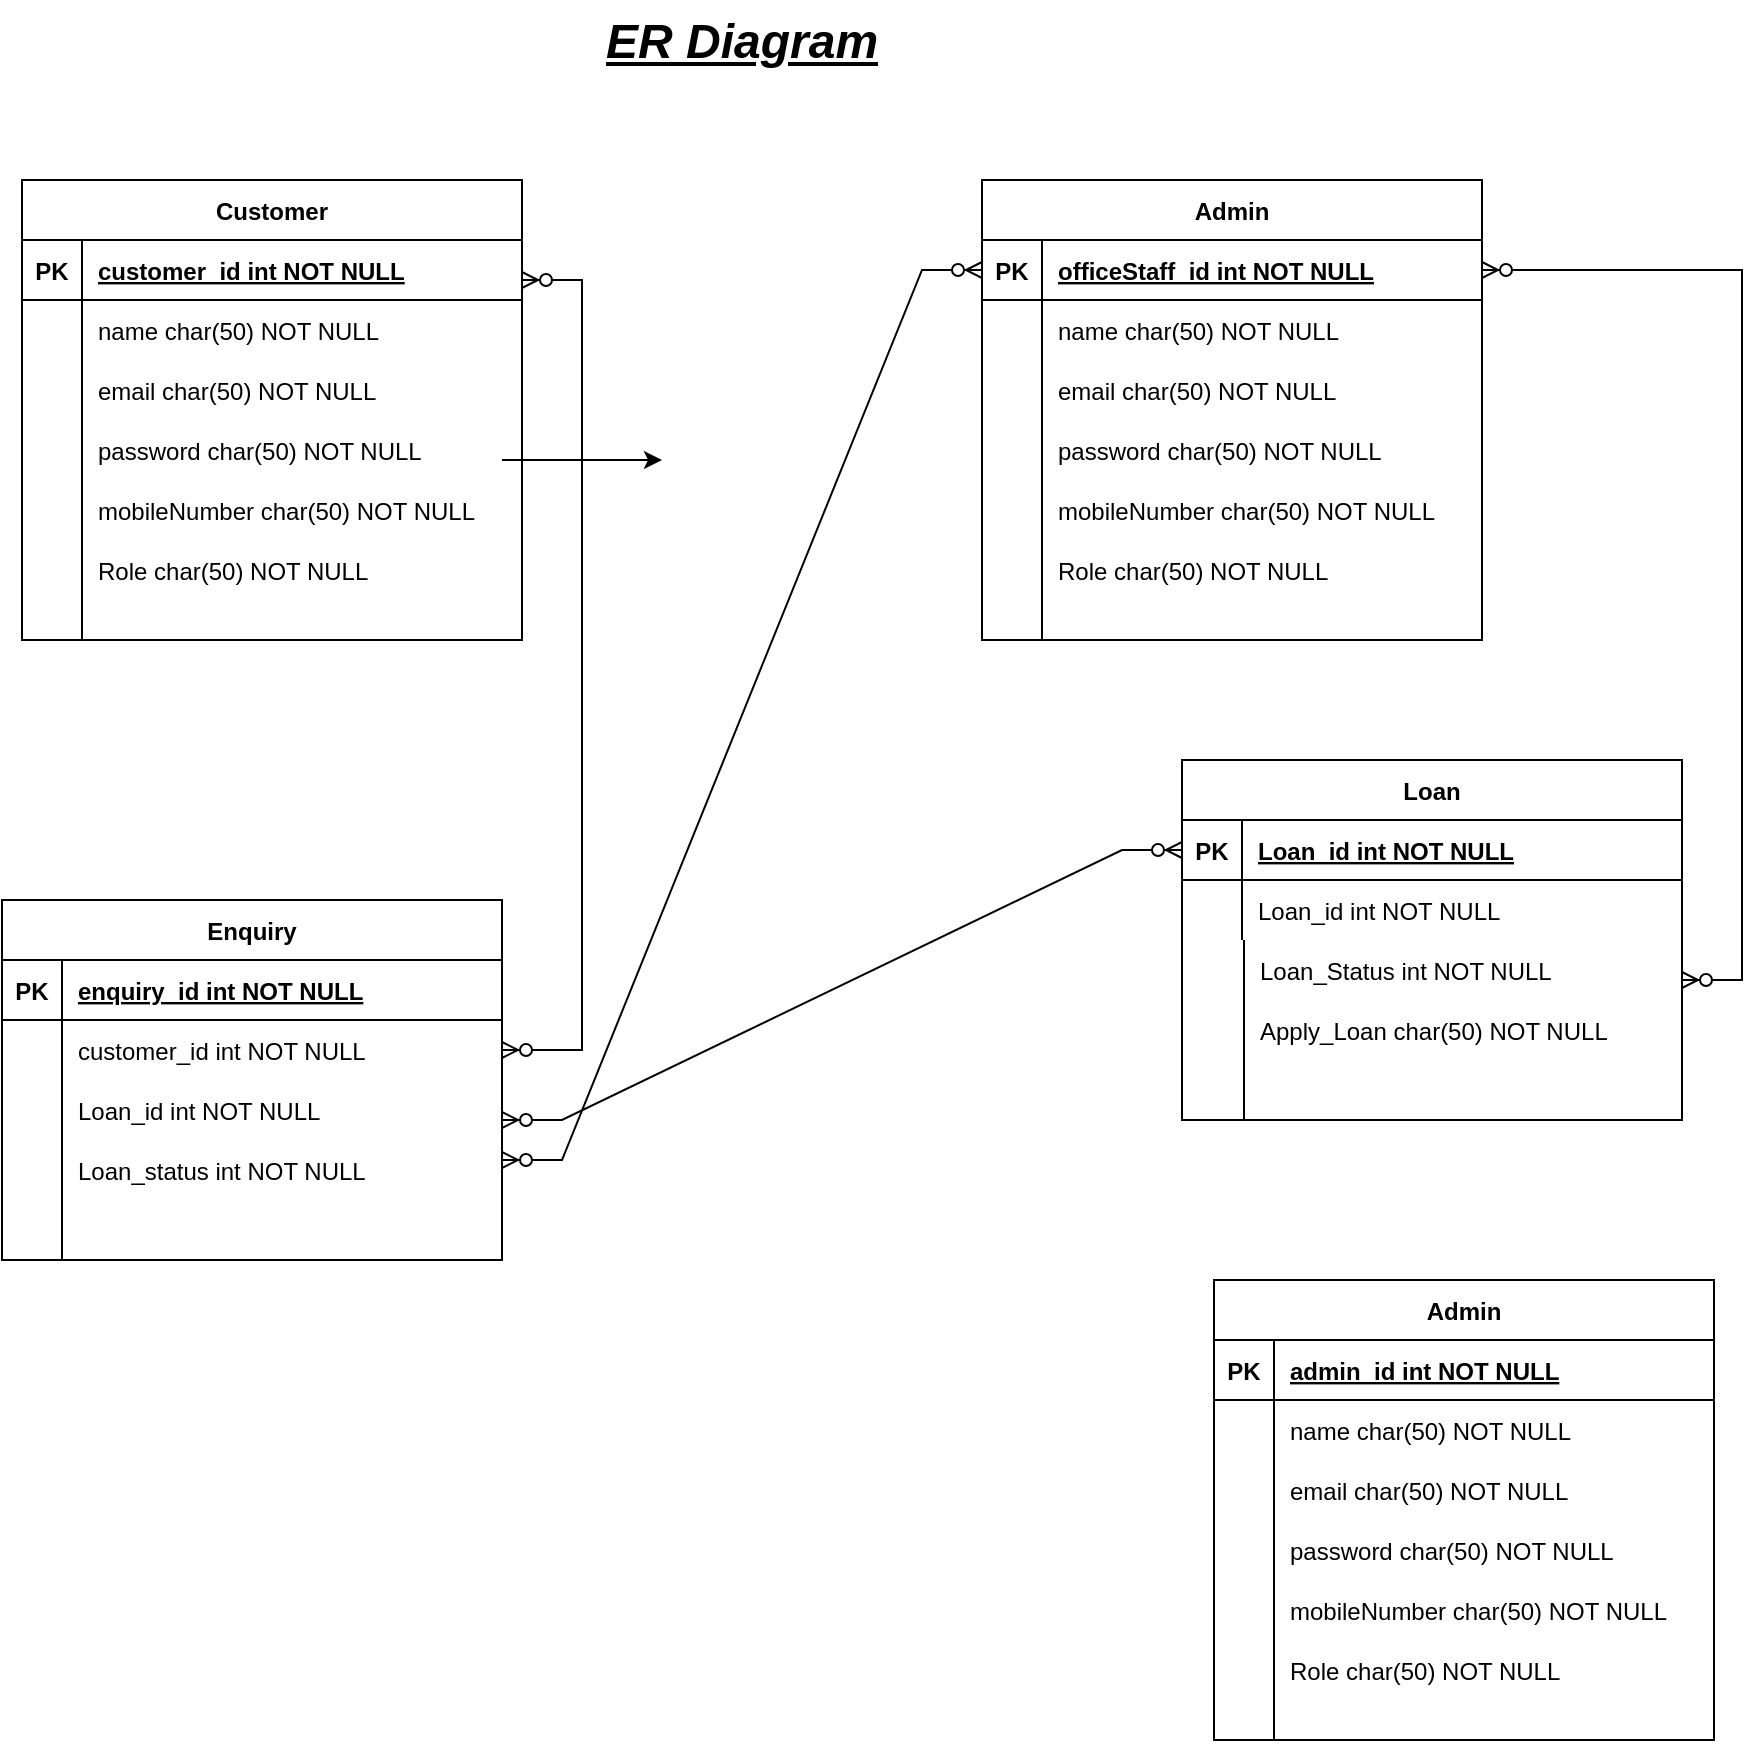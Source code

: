 <mxfile version="24.7.6">
  <diagram id="R2lEEEUBdFMjLlhIrx00" name="Page-1">
    <mxGraphModel dx="1050" dy="603" grid="1" gridSize="10" guides="1" tooltips="1" connect="1" arrows="1" fold="1" page="1" pageScale="1" pageWidth="850" pageHeight="1100" math="0" shadow="0" extFonts="Permanent Marker^https://fonts.googleapis.com/css?family=Permanent+Marker">
      <root>
        <mxCell id="0" />
        <mxCell id="1" parent="0" />
        <mxCell id="C-vyLk0tnHw3VtMMgP7b-23" value="Customer" style="shape=table;startSize=30;container=1;collapsible=1;childLayout=tableLayout;fixedRows=1;rowLines=0;fontStyle=1;align=center;resizeLast=1;" parent="1" vertex="1">
          <mxGeometry x="330" y="110" width="250" height="230" as="geometry" />
        </mxCell>
        <mxCell id="C-vyLk0tnHw3VtMMgP7b-24" value="" style="shape=partialRectangle;collapsible=0;dropTarget=0;pointerEvents=0;fillColor=none;points=[[0,0.5],[1,0.5]];portConstraint=eastwest;top=0;left=0;right=0;bottom=1;" parent="C-vyLk0tnHw3VtMMgP7b-23" vertex="1">
          <mxGeometry y="30" width="250" height="30" as="geometry" />
        </mxCell>
        <mxCell id="C-vyLk0tnHw3VtMMgP7b-25" value="PK" style="shape=partialRectangle;overflow=hidden;connectable=0;fillColor=none;top=0;left=0;bottom=0;right=0;fontStyle=1;" parent="C-vyLk0tnHw3VtMMgP7b-24" vertex="1">
          <mxGeometry width="30" height="30" as="geometry">
            <mxRectangle width="30" height="30" as="alternateBounds" />
          </mxGeometry>
        </mxCell>
        <mxCell id="C-vyLk0tnHw3VtMMgP7b-26" value="customer_id int NOT NULL " style="shape=partialRectangle;overflow=hidden;connectable=0;fillColor=none;top=0;left=0;bottom=0;right=0;align=left;spacingLeft=6;fontStyle=5;" parent="C-vyLk0tnHw3VtMMgP7b-24" vertex="1">
          <mxGeometry x="30" width="220" height="30" as="geometry">
            <mxRectangle width="220" height="30" as="alternateBounds" />
          </mxGeometry>
        </mxCell>
        <mxCell id="C-vyLk0tnHw3VtMMgP7b-27" value="" style="shape=partialRectangle;collapsible=0;dropTarget=0;pointerEvents=0;fillColor=none;points=[[0,0.5],[1,0.5]];portConstraint=eastwest;top=0;left=0;right=0;bottom=0;" parent="C-vyLk0tnHw3VtMMgP7b-23" vertex="1">
          <mxGeometry y="60" width="250" height="30" as="geometry" />
        </mxCell>
        <mxCell id="C-vyLk0tnHw3VtMMgP7b-28" value="" style="shape=partialRectangle;overflow=hidden;connectable=0;fillColor=none;top=0;left=0;bottom=0;right=0;" parent="C-vyLk0tnHw3VtMMgP7b-27" vertex="1">
          <mxGeometry width="30" height="30" as="geometry">
            <mxRectangle width="30" height="30" as="alternateBounds" />
          </mxGeometry>
        </mxCell>
        <mxCell id="C-vyLk0tnHw3VtMMgP7b-29" value="name char(50) NOT NULL" style="shape=partialRectangle;overflow=hidden;connectable=0;fillColor=none;top=0;left=0;bottom=0;right=0;align=left;spacingLeft=6;" parent="C-vyLk0tnHw3VtMMgP7b-27" vertex="1">
          <mxGeometry x="30" width="220" height="30" as="geometry">
            <mxRectangle width="220" height="30" as="alternateBounds" />
          </mxGeometry>
        </mxCell>
        <mxCell id="MryC3uR7hv27_zNgOWuD-1" value="" style="shape=partialRectangle;collapsible=0;dropTarget=0;pointerEvents=0;fillColor=none;points=[[0,0.5],[1,0.5]];portConstraint=eastwest;top=0;left=0;right=0;bottom=0;" parent="1" vertex="1">
          <mxGeometry x="330" y="200" width="250" height="30" as="geometry" />
        </mxCell>
        <mxCell id="MryC3uR7hv27_zNgOWuD-2" value="" style="shape=partialRectangle;overflow=hidden;connectable=0;fillColor=none;top=0;left=0;bottom=0;right=0;" parent="MryC3uR7hv27_zNgOWuD-1" vertex="1">
          <mxGeometry width="30" height="30" as="geometry">
            <mxRectangle width="30" height="30" as="alternateBounds" />
          </mxGeometry>
        </mxCell>
        <mxCell id="MryC3uR7hv27_zNgOWuD-3" value="email char(50) NOT NULL" style="shape=partialRectangle;overflow=hidden;connectable=0;fillColor=none;top=0;left=0;bottom=0;right=0;align=left;spacingLeft=6;" parent="MryC3uR7hv27_zNgOWuD-1" vertex="1">
          <mxGeometry x="30" width="220" height="30" as="geometry">
            <mxRectangle width="220" height="30" as="alternateBounds" />
          </mxGeometry>
        </mxCell>
        <mxCell id="MryC3uR7hv27_zNgOWuD-4" value="" style="shape=partialRectangle;collapsible=0;dropTarget=0;pointerEvents=0;fillColor=none;points=[[0,0.5],[1,0.5]];portConstraint=eastwest;top=0;left=0;right=0;bottom=0;" parent="1" vertex="1">
          <mxGeometry x="330" y="230" width="250" height="30" as="geometry" />
        </mxCell>
        <mxCell id="MryC3uR7hv27_zNgOWuD-5" value="" style="shape=partialRectangle;overflow=hidden;connectable=0;fillColor=none;top=0;left=0;bottom=0;right=0;" parent="MryC3uR7hv27_zNgOWuD-4" vertex="1">
          <mxGeometry width="30" height="30" as="geometry">
            <mxRectangle width="30" height="30" as="alternateBounds" />
          </mxGeometry>
        </mxCell>
        <mxCell id="MryC3uR7hv27_zNgOWuD-6" value="password char(50) NOT NULL" style="shape=partialRectangle;overflow=hidden;connectable=0;fillColor=none;top=0;left=0;bottom=0;right=0;align=left;spacingLeft=6;" parent="MryC3uR7hv27_zNgOWuD-4" vertex="1">
          <mxGeometry x="30" width="220" height="30" as="geometry">
            <mxRectangle width="220" height="30" as="alternateBounds" />
          </mxGeometry>
        </mxCell>
        <mxCell id="MryC3uR7hv27_zNgOWuD-7" value="" style="shape=partialRectangle;collapsible=0;dropTarget=0;pointerEvents=0;fillColor=none;points=[[0,0.5],[1,0.5]];portConstraint=eastwest;top=0;left=0;right=0;bottom=0;" parent="1" vertex="1">
          <mxGeometry x="330" y="260" width="250" height="30" as="geometry" />
        </mxCell>
        <mxCell id="MryC3uR7hv27_zNgOWuD-8" value="" style="shape=partialRectangle;overflow=hidden;connectable=0;fillColor=none;top=0;left=0;bottom=0;right=0;" parent="MryC3uR7hv27_zNgOWuD-7" vertex="1">
          <mxGeometry width="30" height="30" as="geometry">
            <mxRectangle width="30" height="30" as="alternateBounds" />
          </mxGeometry>
        </mxCell>
        <mxCell id="MryC3uR7hv27_zNgOWuD-9" value="mobileNumber char(50) NOT NULL" style="shape=partialRectangle;overflow=hidden;connectable=0;fillColor=none;top=0;left=0;bottom=0;right=0;align=left;spacingLeft=6;" parent="MryC3uR7hv27_zNgOWuD-7" vertex="1">
          <mxGeometry x="30" width="220" height="30" as="geometry">
            <mxRectangle width="220" height="30" as="alternateBounds" />
          </mxGeometry>
        </mxCell>
        <mxCell id="MryC3uR7hv27_zNgOWuD-10" value="" style="shape=partialRectangle;collapsible=0;dropTarget=0;pointerEvents=0;fillColor=none;points=[[0,0.5],[1,0.5]];portConstraint=eastwest;top=0;left=0;right=0;bottom=0;" parent="1" vertex="1">
          <mxGeometry x="330" y="290" width="250" height="30" as="geometry" />
        </mxCell>
        <mxCell id="MryC3uR7hv27_zNgOWuD-11" value="" style="shape=partialRectangle;overflow=hidden;connectable=0;fillColor=none;top=0;left=0;bottom=0;right=0;" parent="MryC3uR7hv27_zNgOWuD-10" vertex="1">
          <mxGeometry width="30" height="30" as="geometry">
            <mxRectangle width="30" height="30" as="alternateBounds" />
          </mxGeometry>
        </mxCell>
        <mxCell id="MryC3uR7hv27_zNgOWuD-12" value="Role char(50) NOT NULL" style="shape=partialRectangle;overflow=hidden;connectable=0;fillColor=none;top=0;left=0;bottom=0;right=0;align=left;spacingLeft=6;" parent="MryC3uR7hv27_zNgOWuD-10" vertex="1">
          <mxGeometry x="30" width="220" height="30" as="geometry">
            <mxRectangle width="220" height="30" as="alternateBounds" />
          </mxGeometry>
        </mxCell>
        <mxCell id="MryC3uR7hv27_zNgOWuD-14" value="" style="endArrow=none;html=1;rounded=0;" parent="1" edge="1">
          <mxGeometry width="50" height="50" relative="1" as="geometry">
            <mxPoint x="360" y="340" as="sourcePoint" />
            <mxPoint x="360" y="200" as="targetPoint" />
          </mxGeometry>
        </mxCell>
        <mxCell id="MryC3uR7hv27_zNgOWuD-43" value="Admin" style="shape=table;startSize=30;container=1;collapsible=1;childLayout=tableLayout;fixedRows=1;rowLines=0;fontStyle=1;align=center;resizeLast=1;" parent="1" vertex="1">
          <mxGeometry x="810" y="110" width="250" height="230" as="geometry" />
        </mxCell>
        <mxCell id="MryC3uR7hv27_zNgOWuD-44" value="" style="shape=partialRectangle;collapsible=0;dropTarget=0;pointerEvents=0;fillColor=none;points=[[0,0.5],[1,0.5]];portConstraint=eastwest;top=0;left=0;right=0;bottom=1;" parent="MryC3uR7hv27_zNgOWuD-43" vertex="1">
          <mxGeometry y="30" width="250" height="30" as="geometry" />
        </mxCell>
        <mxCell id="MryC3uR7hv27_zNgOWuD-45" value="PK" style="shape=partialRectangle;overflow=hidden;connectable=0;fillColor=none;top=0;left=0;bottom=0;right=0;fontStyle=1;" parent="MryC3uR7hv27_zNgOWuD-44" vertex="1">
          <mxGeometry width="30" height="30" as="geometry">
            <mxRectangle width="30" height="30" as="alternateBounds" />
          </mxGeometry>
        </mxCell>
        <mxCell id="MryC3uR7hv27_zNgOWuD-46" value="officeStaff_id int NOT NULL " style="shape=partialRectangle;overflow=hidden;connectable=0;fillColor=none;top=0;left=0;bottom=0;right=0;align=left;spacingLeft=6;fontStyle=5;" parent="MryC3uR7hv27_zNgOWuD-44" vertex="1">
          <mxGeometry x="30" width="220" height="30" as="geometry">
            <mxRectangle width="220" height="30" as="alternateBounds" />
          </mxGeometry>
        </mxCell>
        <mxCell id="MryC3uR7hv27_zNgOWuD-47" value="" style="shape=partialRectangle;collapsible=0;dropTarget=0;pointerEvents=0;fillColor=none;points=[[0,0.5],[1,0.5]];portConstraint=eastwest;top=0;left=0;right=0;bottom=0;" parent="MryC3uR7hv27_zNgOWuD-43" vertex="1">
          <mxGeometry y="60" width="250" height="30" as="geometry" />
        </mxCell>
        <mxCell id="MryC3uR7hv27_zNgOWuD-48" value="" style="shape=partialRectangle;overflow=hidden;connectable=0;fillColor=none;top=0;left=0;bottom=0;right=0;" parent="MryC3uR7hv27_zNgOWuD-47" vertex="1">
          <mxGeometry width="30" height="30" as="geometry">
            <mxRectangle width="30" height="30" as="alternateBounds" />
          </mxGeometry>
        </mxCell>
        <mxCell id="MryC3uR7hv27_zNgOWuD-49" value="name char(50) NOT NULL" style="shape=partialRectangle;overflow=hidden;connectable=0;fillColor=none;top=0;left=0;bottom=0;right=0;align=left;spacingLeft=6;" parent="MryC3uR7hv27_zNgOWuD-47" vertex="1">
          <mxGeometry x="30" width="220" height="30" as="geometry">
            <mxRectangle width="220" height="30" as="alternateBounds" />
          </mxGeometry>
        </mxCell>
        <mxCell id="MryC3uR7hv27_zNgOWuD-50" value="" style="shape=partialRectangle;collapsible=0;dropTarget=0;pointerEvents=0;fillColor=none;points=[[0,0.5],[1,0.5]];portConstraint=eastwest;top=0;left=0;right=0;bottom=0;" parent="1" vertex="1">
          <mxGeometry x="810" y="200" width="250" height="30" as="geometry" />
        </mxCell>
        <mxCell id="MryC3uR7hv27_zNgOWuD-51" value="" style="shape=partialRectangle;overflow=hidden;connectable=0;fillColor=none;top=0;left=0;bottom=0;right=0;" parent="MryC3uR7hv27_zNgOWuD-50" vertex="1">
          <mxGeometry width="30" height="30" as="geometry">
            <mxRectangle width="30" height="30" as="alternateBounds" />
          </mxGeometry>
        </mxCell>
        <mxCell id="MryC3uR7hv27_zNgOWuD-52" value="email char(50) NOT NULL" style="shape=partialRectangle;overflow=hidden;connectable=0;fillColor=none;top=0;left=0;bottom=0;right=0;align=left;spacingLeft=6;" parent="MryC3uR7hv27_zNgOWuD-50" vertex="1">
          <mxGeometry x="30" width="220" height="30" as="geometry">
            <mxRectangle width="220" height="30" as="alternateBounds" />
          </mxGeometry>
        </mxCell>
        <mxCell id="MryC3uR7hv27_zNgOWuD-53" value="" style="shape=partialRectangle;collapsible=0;dropTarget=0;pointerEvents=0;fillColor=none;points=[[0,0.5],[1,0.5]];portConstraint=eastwest;top=0;left=0;right=0;bottom=0;" parent="1" vertex="1">
          <mxGeometry x="810" y="230" width="250" height="30" as="geometry" />
        </mxCell>
        <mxCell id="MryC3uR7hv27_zNgOWuD-54" value="" style="shape=partialRectangle;overflow=hidden;connectable=0;fillColor=none;top=0;left=0;bottom=0;right=0;" parent="MryC3uR7hv27_zNgOWuD-53" vertex="1">
          <mxGeometry width="30" height="30" as="geometry">
            <mxRectangle width="30" height="30" as="alternateBounds" />
          </mxGeometry>
        </mxCell>
        <mxCell id="MryC3uR7hv27_zNgOWuD-55" value="password char(50) NOT NULL" style="shape=partialRectangle;overflow=hidden;connectable=0;fillColor=none;top=0;left=0;bottom=0;right=0;align=left;spacingLeft=6;" parent="MryC3uR7hv27_zNgOWuD-53" vertex="1">
          <mxGeometry x="30" width="220" height="30" as="geometry">
            <mxRectangle width="220" height="30" as="alternateBounds" />
          </mxGeometry>
        </mxCell>
        <mxCell id="MryC3uR7hv27_zNgOWuD-56" value="" style="shape=partialRectangle;collapsible=0;dropTarget=0;pointerEvents=0;fillColor=none;points=[[0,0.5],[1,0.5]];portConstraint=eastwest;top=0;left=0;right=0;bottom=0;" parent="1" vertex="1">
          <mxGeometry x="810" y="260" width="250" height="30" as="geometry" />
        </mxCell>
        <mxCell id="MryC3uR7hv27_zNgOWuD-57" value="" style="shape=partialRectangle;overflow=hidden;connectable=0;fillColor=none;top=0;left=0;bottom=0;right=0;" parent="MryC3uR7hv27_zNgOWuD-56" vertex="1">
          <mxGeometry width="30" height="30" as="geometry">
            <mxRectangle width="30" height="30" as="alternateBounds" />
          </mxGeometry>
        </mxCell>
        <mxCell id="MryC3uR7hv27_zNgOWuD-58" value="mobileNumber char(50) NOT NULL" style="shape=partialRectangle;overflow=hidden;connectable=0;fillColor=none;top=0;left=0;bottom=0;right=0;align=left;spacingLeft=6;" parent="MryC3uR7hv27_zNgOWuD-56" vertex="1">
          <mxGeometry x="30" width="220" height="30" as="geometry">
            <mxRectangle width="220" height="30" as="alternateBounds" />
          </mxGeometry>
        </mxCell>
        <mxCell id="MryC3uR7hv27_zNgOWuD-59" value="" style="shape=partialRectangle;collapsible=0;dropTarget=0;pointerEvents=0;fillColor=none;points=[[0,0.5],[1,0.5]];portConstraint=eastwest;top=0;left=0;right=0;bottom=0;" parent="1" vertex="1">
          <mxGeometry x="810" y="290" width="250" height="30" as="geometry" />
        </mxCell>
        <mxCell id="MryC3uR7hv27_zNgOWuD-60" value="" style="shape=partialRectangle;overflow=hidden;connectable=0;fillColor=none;top=0;left=0;bottom=0;right=0;" parent="MryC3uR7hv27_zNgOWuD-59" vertex="1">
          <mxGeometry width="30" height="30" as="geometry">
            <mxRectangle width="30" height="30" as="alternateBounds" />
          </mxGeometry>
        </mxCell>
        <mxCell id="MryC3uR7hv27_zNgOWuD-61" value="Role char(50) NOT NULL" style="shape=partialRectangle;overflow=hidden;connectable=0;fillColor=none;top=0;left=0;bottom=0;right=0;align=left;spacingLeft=6;" parent="MryC3uR7hv27_zNgOWuD-59" vertex="1">
          <mxGeometry x="30" width="220" height="30" as="geometry">
            <mxRectangle width="220" height="30" as="alternateBounds" />
          </mxGeometry>
        </mxCell>
        <mxCell id="MryC3uR7hv27_zNgOWuD-62" value="" style="endArrow=none;html=1;rounded=0;" parent="1" edge="1">
          <mxGeometry width="50" height="50" relative="1" as="geometry">
            <mxPoint x="840" y="340" as="sourcePoint" />
            <mxPoint x="840" y="200" as="targetPoint" />
          </mxGeometry>
        </mxCell>
        <mxCell id="MryC3uR7hv27_zNgOWuD-64" value="Admin" style="shape=table;startSize=30;container=1;collapsible=1;childLayout=tableLayout;fixedRows=1;rowLines=0;fontStyle=1;align=center;resizeLast=1;" parent="1" vertex="1">
          <mxGeometry x="926" y="660" width="250" height="230" as="geometry" />
        </mxCell>
        <mxCell id="MryC3uR7hv27_zNgOWuD-65" value="" style="shape=partialRectangle;collapsible=0;dropTarget=0;pointerEvents=0;fillColor=none;points=[[0,0.5],[1,0.5]];portConstraint=eastwest;top=0;left=0;right=0;bottom=1;" parent="MryC3uR7hv27_zNgOWuD-64" vertex="1">
          <mxGeometry y="30" width="250" height="30" as="geometry" />
        </mxCell>
        <mxCell id="MryC3uR7hv27_zNgOWuD-66" value="PK" style="shape=partialRectangle;overflow=hidden;connectable=0;fillColor=none;top=0;left=0;bottom=0;right=0;fontStyle=1;" parent="MryC3uR7hv27_zNgOWuD-65" vertex="1">
          <mxGeometry width="30" height="30" as="geometry">
            <mxRectangle width="30" height="30" as="alternateBounds" />
          </mxGeometry>
        </mxCell>
        <mxCell id="MryC3uR7hv27_zNgOWuD-67" value="admin_id int NOT NULL " style="shape=partialRectangle;overflow=hidden;connectable=0;fillColor=none;top=0;left=0;bottom=0;right=0;align=left;spacingLeft=6;fontStyle=5;" parent="MryC3uR7hv27_zNgOWuD-65" vertex="1">
          <mxGeometry x="30" width="220" height="30" as="geometry">
            <mxRectangle width="220" height="30" as="alternateBounds" />
          </mxGeometry>
        </mxCell>
        <mxCell id="MryC3uR7hv27_zNgOWuD-68" value="" style="shape=partialRectangle;collapsible=0;dropTarget=0;pointerEvents=0;fillColor=none;points=[[0,0.5],[1,0.5]];portConstraint=eastwest;top=0;left=0;right=0;bottom=0;" parent="MryC3uR7hv27_zNgOWuD-64" vertex="1">
          <mxGeometry y="60" width="250" height="30" as="geometry" />
        </mxCell>
        <mxCell id="MryC3uR7hv27_zNgOWuD-69" value="" style="shape=partialRectangle;overflow=hidden;connectable=0;fillColor=none;top=0;left=0;bottom=0;right=0;" parent="MryC3uR7hv27_zNgOWuD-68" vertex="1">
          <mxGeometry width="30" height="30" as="geometry">
            <mxRectangle width="30" height="30" as="alternateBounds" />
          </mxGeometry>
        </mxCell>
        <mxCell id="MryC3uR7hv27_zNgOWuD-70" value="name char(50) NOT NULL" style="shape=partialRectangle;overflow=hidden;connectable=0;fillColor=none;top=0;left=0;bottom=0;right=0;align=left;spacingLeft=6;" parent="MryC3uR7hv27_zNgOWuD-68" vertex="1">
          <mxGeometry x="30" width="220" height="30" as="geometry">
            <mxRectangle width="220" height="30" as="alternateBounds" />
          </mxGeometry>
        </mxCell>
        <mxCell id="MryC3uR7hv27_zNgOWuD-71" value="" style="shape=partialRectangle;collapsible=0;dropTarget=0;pointerEvents=0;fillColor=none;points=[[0,0.5],[1,0.5]];portConstraint=eastwest;top=0;left=0;right=0;bottom=0;" parent="1" vertex="1">
          <mxGeometry x="926" y="750" width="250" height="30" as="geometry" />
        </mxCell>
        <mxCell id="MryC3uR7hv27_zNgOWuD-72" value="" style="shape=partialRectangle;overflow=hidden;connectable=0;fillColor=none;top=0;left=0;bottom=0;right=0;" parent="MryC3uR7hv27_zNgOWuD-71" vertex="1">
          <mxGeometry width="30" height="30" as="geometry">
            <mxRectangle width="30" height="30" as="alternateBounds" />
          </mxGeometry>
        </mxCell>
        <mxCell id="MryC3uR7hv27_zNgOWuD-73" value="email char(50) NOT NULL" style="shape=partialRectangle;overflow=hidden;connectable=0;fillColor=none;top=0;left=0;bottom=0;right=0;align=left;spacingLeft=6;" parent="MryC3uR7hv27_zNgOWuD-71" vertex="1">
          <mxGeometry x="30" width="220" height="30" as="geometry">
            <mxRectangle width="220" height="30" as="alternateBounds" />
          </mxGeometry>
        </mxCell>
        <mxCell id="MryC3uR7hv27_zNgOWuD-74" value="" style="shape=partialRectangle;collapsible=0;dropTarget=0;pointerEvents=0;fillColor=none;points=[[0,0.5],[1,0.5]];portConstraint=eastwest;top=0;left=0;right=0;bottom=0;" parent="1" vertex="1">
          <mxGeometry x="926" y="780" width="250" height="30" as="geometry" />
        </mxCell>
        <mxCell id="MryC3uR7hv27_zNgOWuD-75" value="" style="shape=partialRectangle;overflow=hidden;connectable=0;fillColor=none;top=0;left=0;bottom=0;right=0;" parent="MryC3uR7hv27_zNgOWuD-74" vertex="1">
          <mxGeometry width="30" height="30" as="geometry">
            <mxRectangle width="30" height="30" as="alternateBounds" />
          </mxGeometry>
        </mxCell>
        <mxCell id="MryC3uR7hv27_zNgOWuD-76" value="password char(50) NOT NULL" style="shape=partialRectangle;overflow=hidden;connectable=0;fillColor=none;top=0;left=0;bottom=0;right=0;align=left;spacingLeft=6;" parent="MryC3uR7hv27_zNgOWuD-74" vertex="1">
          <mxGeometry x="30" width="220" height="30" as="geometry">
            <mxRectangle width="220" height="30" as="alternateBounds" />
          </mxGeometry>
        </mxCell>
        <mxCell id="MryC3uR7hv27_zNgOWuD-77" value="" style="shape=partialRectangle;collapsible=0;dropTarget=0;pointerEvents=0;fillColor=none;points=[[0,0.5],[1,0.5]];portConstraint=eastwest;top=0;left=0;right=0;bottom=0;" parent="1" vertex="1">
          <mxGeometry x="926" y="810" width="250" height="30" as="geometry" />
        </mxCell>
        <mxCell id="MryC3uR7hv27_zNgOWuD-78" value="" style="shape=partialRectangle;overflow=hidden;connectable=0;fillColor=none;top=0;left=0;bottom=0;right=0;" parent="MryC3uR7hv27_zNgOWuD-77" vertex="1">
          <mxGeometry width="30" height="30" as="geometry">
            <mxRectangle width="30" height="30" as="alternateBounds" />
          </mxGeometry>
        </mxCell>
        <mxCell id="MryC3uR7hv27_zNgOWuD-79" value="mobileNumber char(50) NOT NULL" style="shape=partialRectangle;overflow=hidden;connectable=0;fillColor=none;top=0;left=0;bottom=0;right=0;align=left;spacingLeft=6;" parent="MryC3uR7hv27_zNgOWuD-77" vertex="1">
          <mxGeometry x="30" width="220" height="30" as="geometry">
            <mxRectangle width="220" height="30" as="alternateBounds" />
          </mxGeometry>
        </mxCell>
        <mxCell id="MryC3uR7hv27_zNgOWuD-80" value="" style="shape=partialRectangle;collapsible=0;dropTarget=0;pointerEvents=0;fillColor=none;points=[[0,0.5],[1,0.5]];portConstraint=eastwest;top=0;left=0;right=0;bottom=0;" parent="1" vertex="1">
          <mxGeometry x="926" y="840" width="250" height="30" as="geometry" />
        </mxCell>
        <mxCell id="MryC3uR7hv27_zNgOWuD-81" value="" style="shape=partialRectangle;overflow=hidden;connectable=0;fillColor=none;top=0;left=0;bottom=0;right=0;" parent="MryC3uR7hv27_zNgOWuD-80" vertex="1">
          <mxGeometry width="30" height="30" as="geometry">
            <mxRectangle width="30" height="30" as="alternateBounds" />
          </mxGeometry>
        </mxCell>
        <mxCell id="MryC3uR7hv27_zNgOWuD-82" value="Role char(50) NOT NULL" style="shape=partialRectangle;overflow=hidden;connectable=0;fillColor=none;top=0;left=0;bottom=0;right=0;align=left;spacingLeft=6;" parent="MryC3uR7hv27_zNgOWuD-80" vertex="1">
          <mxGeometry x="30" width="220" height="30" as="geometry">
            <mxRectangle width="220" height="30" as="alternateBounds" />
          </mxGeometry>
        </mxCell>
        <mxCell id="MryC3uR7hv27_zNgOWuD-83" value="" style="endArrow=none;html=1;rounded=0;" parent="1" edge="1">
          <mxGeometry width="50" height="50" relative="1" as="geometry">
            <mxPoint x="956" y="890" as="sourcePoint" />
            <mxPoint x="956" y="750" as="targetPoint" />
          </mxGeometry>
        </mxCell>
        <mxCell id="MryC3uR7hv27_zNgOWuD-84" value="Enquiry" style="shape=table;startSize=30;container=1;collapsible=1;childLayout=tableLayout;fixedRows=1;rowLines=0;fontStyle=1;align=center;resizeLast=1;" parent="1" vertex="1">
          <mxGeometry x="320" y="470" width="250" height="180" as="geometry" />
        </mxCell>
        <mxCell id="MryC3uR7hv27_zNgOWuD-85" value="" style="shape=partialRectangle;collapsible=0;dropTarget=0;pointerEvents=0;fillColor=none;points=[[0,0.5],[1,0.5]];portConstraint=eastwest;top=0;left=0;right=0;bottom=1;" parent="MryC3uR7hv27_zNgOWuD-84" vertex="1">
          <mxGeometry y="30" width="250" height="30" as="geometry" />
        </mxCell>
        <mxCell id="MryC3uR7hv27_zNgOWuD-86" value="PK" style="shape=partialRectangle;overflow=hidden;connectable=0;fillColor=none;top=0;left=0;bottom=0;right=0;fontStyle=1;" parent="MryC3uR7hv27_zNgOWuD-85" vertex="1">
          <mxGeometry width="30" height="30" as="geometry">
            <mxRectangle width="30" height="30" as="alternateBounds" />
          </mxGeometry>
        </mxCell>
        <mxCell id="MryC3uR7hv27_zNgOWuD-87" value="enquiry_id int NOT NULL " style="shape=partialRectangle;overflow=hidden;connectable=0;fillColor=none;top=0;left=0;bottom=0;right=0;align=left;spacingLeft=6;fontStyle=5;" parent="MryC3uR7hv27_zNgOWuD-85" vertex="1">
          <mxGeometry x="30" width="220" height="30" as="geometry">
            <mxRectangle width="220" height="30" as="alternateBounds" />
          </mxGeometry>
        </mxCell>
        <mxCell id="MryC3uR7hv27_zNgOWuD-88" value="" style="shape=partialRectangle;collapsible=0;dropTarget=0;pointerEvents=0;fillColor=none;points=[[0,0.5],[1,0.5]];portConstraint=eastwest;top=0;left=0;right=0;bottom=0;" parent="MryC3uR7hv27_zNgOWuD-84" vertex="1">
          <mxGeometry y="60" width="250" height="30" as="geometry" />
        </mxCell>
        <mxCell id="MryC3uR7hv27_zNgOWuD-89" value="" style="shape=partialRectangle;overflow=hidden;connectable=0;fillColor=none;top=0;left=0;bottom=0;right=0;" parent="MryC3uR7hv27_zNgOWuD-88" vertex="1">
          <mxGeometry width="30" height="30" as="geometry">
            <mxRectangle width="30" height="30" as="alternateBounds" />
          </mxGeometry>
        </mxCell>
        <mxCell id="MryC3uR7hv27_zNgOWuD-90" value="customer_id int NOT NULL" style="shape=partialRectangle;overflow=hidden;connectable=0;fillColor=none;top=0;left=0;bottom=0;right=0;align=left;spacingLeft=6;" parent="MryC3uR7hv27_zNgOWuD-88" vertex="1">
          <mxGeometry x="30" width="220" height="30" as="geometry">
            <mxRectangle width="220" height="30" as="alternateBounds" />
          </mxGeometry>
        </mxCell>
        <mxCell id="MryC3uR7hv27_zNgOWuD-103" value="" style="endArrow=none;html=1;rounded=0;" parent="1" edge="1">
          <mxGeometry width="50" height="50" relative="1" as="geometry">
            <mxPoint x="350" y="650" as="sourcePoint" />
            <mxPoint x="350" y="560" as="targetPoint" />
          </mxGeometry>
        </mxCell>
        <mxCell id="MryC3uR7hv27_zNgOWuD-104" value="Loan_id int NOT NULL" style="shape=partialRectangle;overflow=hidden;connectable=0;fillColor=none;top=0;left=0;bottom=0;right=0;align=left;spacingLeft=6;" parent="1" vertex="1">
          <mxGeometry x="350" y="560" width="220" height="30" as="geometry">
            <mxRectangle width="220" height="30" as="alternateBounds" />
          </mxGeometry>
        </mxCell>
        <mxCell id="MryC3uR7hv27_zNgOWuD-105" value="Loan_status int NOT NULL" style="shape=partialRectangle;overflow=hidden;connectable=0;fillColor=none;top=0;left=0;bottom=0;right=0;align=left;spacingLeft=6;" parent="1" vertex="1">
          <mxGeometry x="350" y="590" width="220" height="30" as="geometry">
            <mxRectangle width="220" height="30" as="alternateBounds" />
          </mxGeometry>
        </mxCell>
        <mxCell id="MryC3uR7hv27_zNgOWuD-111" value="Loan" style="shape=table;startSize=30;container=1;collapsible=1;childLayout=tableLayout;fixedRows=1;rowLines=0;fontStyle=1;align=center;resizeLast=1;" parent="1" vertex="1">
          <mxGeometry x="910" y="400" width="250" height="180" as="geometry" />
        </mxCell>
        <mxCell id="MryC3uR7hv27_zNgOWuD-112" value="" style="shape=partialRectangle;collapsible=0;dropTarget=0;pointerEvents=0;fillColor=none;points=[[0,0.5],[1,0.5]];portConstraint=eastwest;top=0;left=0;right=0;bottom=1;" parent="MryC3uR7hv27_zNgOWuD-111" vertex="1">
          <mxGeometry y="30" width="250" height="30" as="geometry" />
        </mxCell>
        <mxCell id="MryC3uR7hv27_zNgOWuD-113" value="PK" style="shape=partialRectangle;overflow=hidden;connectable=0;fillColor=none;top=0;left=0;bottom=0;right=0;fontStyle=1;" parent="MryC3uR7hv27_zNgOWuD-112" vertex="1">
          <mxGeometry width="30" height="30" as="geometry">
            <mxRectangle width="30" height="30" as="alternateBounds" />
          </mxGeometry>
        </mxCell>
        <mxCell id="MryC3uR7hv27_zNgOWuD-114" value="Loan_id int NOT NULL " style="shape=partialRectangle;overflow=hidden;connectable=0;fillColor=none;top=0;left=0;bottom=0;right=0;align=left;spacingLeft=6;fontStyle=5;" parent="MryC3uR7hv27_zNgOWuD-112" vertex="1">
          <mxGeometry x="30" width="220" height="30" as="geometry">
            <mxRectangle width="220" height="30" as="alternateBounds" />
          </mxGeometry>
        </mxCell>
        <mxCell id="MryC3uR7hv27_zNgOWuD-115" value="" style="shape=partialRectangle;collapsible=0;dropTarget=0;pointerEvents=0;fillColor=none;points=[[0,0.5],[1,0.5]];portConstraint=eastwest;top=0;left=0;right=0;bottom=0;" parent="MryC3uR7hv27_zNgOWuD-111" vertex="1">
          <mxGeometry y="60" width="250" height="30" as="geometry" />
        </mxCell>
        <mxCell id="MryC3uR7hv27_zNgOWuD-116" value="" style="shape=partialRectangle;overflow=hidden;connectable=0;fillColor=none;top=0;left=0;bottom=0;right=0;" parent="MryC3uR7hv27_zNgOWuD-115" vertex="1">
          <mxGeometry width="30" height="30" as="geometry">
            <mxRectangle width="30" height="30" as="alternateBounds" />
          </mxGeometry>
        </mxCell>
        <mxCell id="MryC3uR7hv27_zNgOWuD-117" value="Loan_id int NOT NULL" style="shape=partialRectangle;overflow=hidden;connectable=0;fillColor=none;top=0;left=0;bottom=0;right=0;align=left;spacingLeft=6;" parent="MryC3uR7hv27_zNgOWuD-115" vertex="1">
          <mxGeometry x="30" width="220" height="30" as="geometry">
            <mxRectangle width="220" height="30" as="alternateBounds" />
          </mxGeometry>
        </mxCell>
        <mxCell id="MryC3uR7hv27_zNgOWuD-118" value="" style="endArrow=none;html=1;rounded=0;" parent="1" edge="1">
          <mxGeometry width="50" height="50" relative="1" as="geometry">
            <mxPoint x="941" y="580" as="sourcePoint" />
            <mxPoint x="941" y="490" as="targetPoint" />
          </mxGeometry>
        </mxCell>
        <mxCell id="MryC3uR7hv27_zNgOWuD-121" value="Loan_Status int NOT NULL" style="shape=partialRectangle;overflow=hidden;connectable=0;fillColor=none;top=0;left=0;bottom=0;right=0;align=left;spacingLeft=6;" parent="1" vertex="1">
          <mxGeometry x="941" y="490" width="220" height="30" as="geometry">
            <mxRectangle width="220" height="30" as="alternateBounds" />
          </mxGeometry>
        </mxCell>
        <mxCell id="MryC3uR7hv27_zNgOWuD-122" value="Apply_Loan char(50) NOT NULL" style="shape=partialRectangle;overflow=hidden;connectable=0;fillColor=none;top=0;left=0;bottom=0;right=0;align=left;spacingLeft=6;" parent="1" vertex="1">
          <mxGeometry x="941" y="520" width="220" height="30" as="geometry">
            <mxRectangle width="220" height="30" as="alternateBounds" />
          </mxGeometry>
        </mxCell>
        <mxCell id="MryC3uR7hv27_zNgOWuD-123" value="" style="edgeStyle=entityRelationEdgeStyle;fontSize=12;html=1;endArrow=ERzeroToMany;endFill=1;startArrow=ERzeroToMany;rounded=0;entryX=1;entryY=0.5;entryDx=0;entryDy=0;" parent="1" target="MryC3uR7hv27_zNgOWuD-88" edge="1">
          <mxGeometry width="100" height="100" relative="1" as="geometry">
            <mxPoint x="580" y="160" as="sourcePoint" />
            <mxPoint x="680" y="60" as="targetPoint" />
            <Array as="points">
              <mxPoint x="360" />
            </Array>
          </mxGeometry>
        </mxCell>
        <mxCell id="MryC3uR7hv27_zNgOWuD-125" value="" style="edgeStyle=entityRelationEdgeStyle;fontSize=12;html=1;endArrow=ERzeroToMany;endFill=1;startArrow=ERzeroToMany;rounded=0;entryX=0;entryY=0.5;entryDx=0;entryDy=0;" parent="1" target="MryC3uR7hv27_zNgOWuD-112" edge="1">
          <mxGeometry width="100" height="100" relative="1" as="geometry">
            <mxPoint x="570" y="580" as="sourcePoint" />
            <mxPoint x="710" y="500" as="targetPoint" />
            <Array as="points">
              <mxPoint x="460" y="570" />
            </Array>
          </mxGeometry>
        </mxCell>
        <mxCell id="MryC3uR7hv27_zNgOWuD-127" value="" style="edgeStyle=entityRelationEdgeStyle;fontSize=12;html=1;endArrow=ERzeroToMany;endFill=1;startArrow=ERzeroToMany;rounded=0;entryX=0;entryY=0.5;entryDx=0;entryDy=0;" parent="1" target="MryC3uR7hv27_zNgOWuD-44" edge="1">
          <mxGeometry width="100" height="100" relative="1" as="geometry">
            <mxPoint x="570" y="600" as="sourcePoint" />
            <mxPoint x="760" y="330" as="targetPoint" />
            <Array as="points">
              <mxPoint x="650" y="310" />
              <mxPoint x="590" y="290" />
            </Array>
          </mxGeometry>
        </mxCell>
        <mxCell id="MryC3uR7hv27_zNgOWuD-128" value="" style="edgeStyle=entityRelationEdgeStyle;fontSize=12;html=1;endArrow=ERzeroToMany;endFill=1;startArrow=ERzeroToMany;rounded=0;entryX=1;entryY=0.5;entryDx=0;entryDy=0;" parent="1" target="MryC3uR7hv27_zNgOWuD-44" edge="1">
          <mxGeometry width="100" height="100" relative="1" as="geometry">
            <mxPoint x="1160" y="510" as="sourcePoint" />
            <mxPoint x="1140" y="150" as="targetPoint" />
            <Array as="points">
              <mxPoint x="1220" y="505" />
            </Array>
          </mxGeometry>
        </mxCell>
        <mxCell id="MryC3uR7hv27_zNgOWuD-130" value="&lt;font style=&quot;font-size: 24px;&quot;&gt;&lt;i&gt;&lt;b&gt;&lt;u&gt;ER Diagram&lt;/u&gt;&lt;/b&gt;&lt;/i&gt;&lt;/font&gt;" style="text;html=1;whiteSpace=wrap;overflow=hidden;rounded=0;" parent="1" vertex="1">
          <mxGeometry x="620" y="20" width="180" height="120" as="geometry" />
        </mxCell>
        <mxCell id="GelReKcNfPbU6cjgFHSR-1" value="" style="edgeStyle=none;orthogonalLoop=1;jettySize=auto;html=1;rounded=0;" parent="1" edge="1">
          <mxGeometry width="80" relative="1" as="geometry">
            <mxPoint x="570" y="250" as="sourcePoint" />
            <mxPoint x="650" y="250" as="targetPoint" />
            <Array as="points" />
          </mxGeometry>
        </mxCell>
      </root>
    </mxGraphModel>
  </diagram>
</mxfile>
